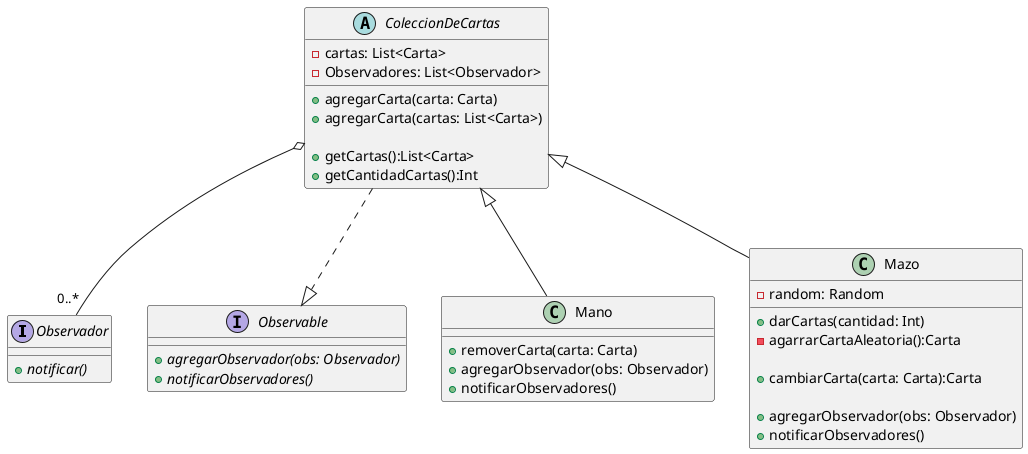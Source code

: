@startuml

interface Observador{
  + {abstract} notificar()
}

interface Observable{
  + {abstract} agregarObservador(obs: Observador)
  + {abstract} notificarObservadores()
}
ColeccionDeCartas ..|> Observable



abstract class ColeccionDeCartas{
  - cartas: List<Carta>
  - Observadores: List<Observador>

  + agregarCarta(carta: Carta)
  + agregarCarta(cartas: List<Carta>)

  + getCartas():List<Carta>
  + getCantidadCartas():Int

}

ColeccionDeCartas <|-- Mano
ColeccionDeCartas <|-- Mazo
ColeccionDeCartas o-- "0..*" Observador

class Mano{
  + removerCarta(carta: Carta)
  + agregarObservador(obs: Observador)
  + notificarObservadores()
}

class Mazo{
  - random: Random

  + darCartas(cantidad: Int)
  - agarrarCartaAleatoria():Carta

  + cambiarCarta(carta: Carta):Carta

  + agregarObservador(obs: Observador)
  + notificarObservadores()
}

@enduml
